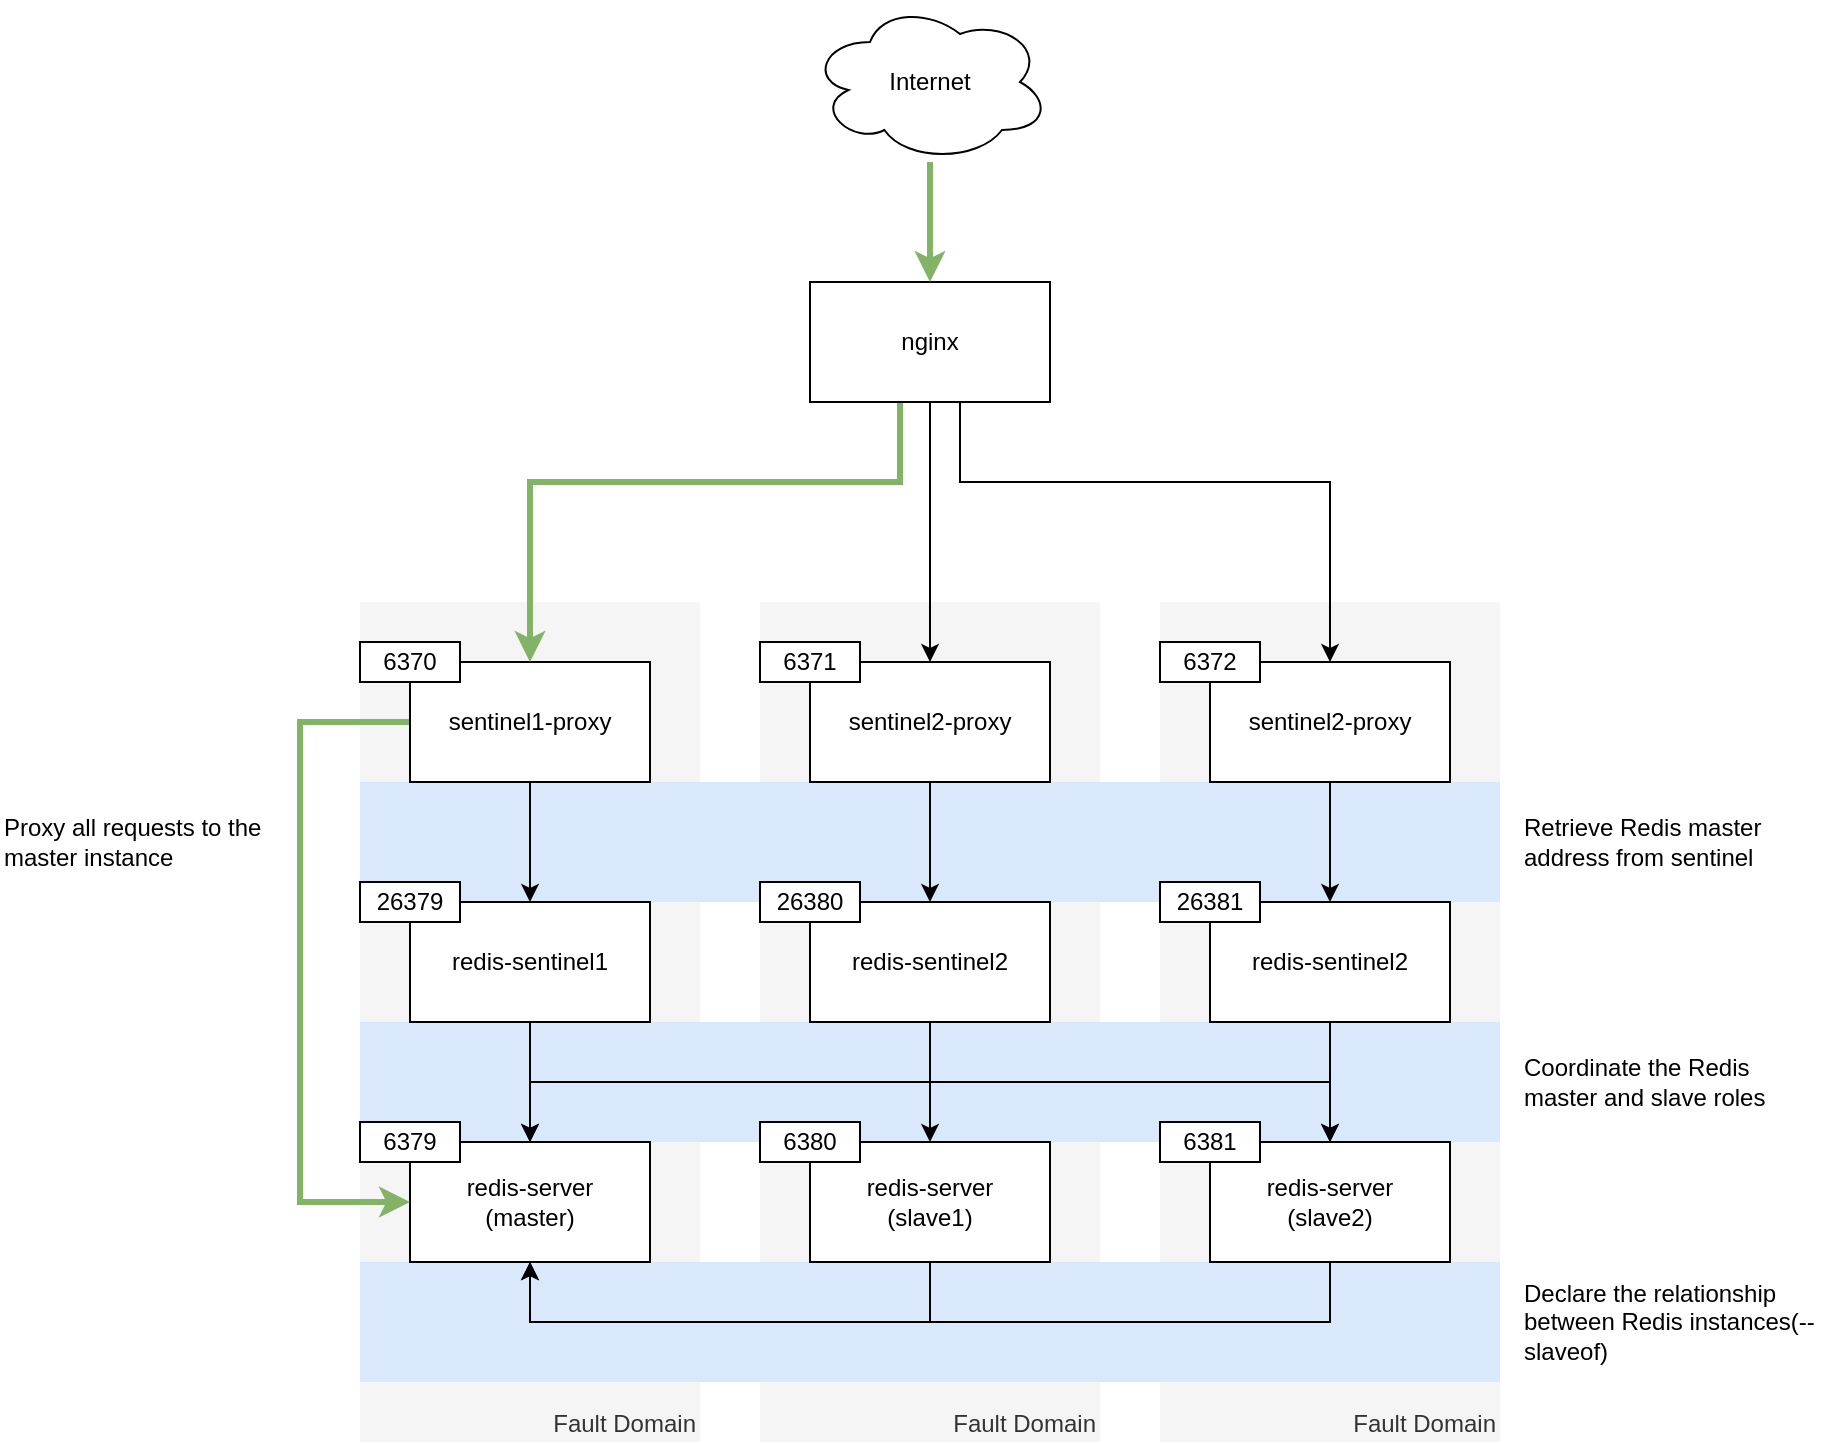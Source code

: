 <mxfile version="21.6.2" type="device">
  <diagram name="Page-1" id="yOyWiZyEu6Pyg-h-Se1W">
    <mxGraphModel dx="2688" dy="2145" grid="1" gridSize="10" guides="1" tooltips="1" connect="1" arrows="1" fold="1" page="1" pageScale="1" pageWidth="827" pageHeight="1169" math="0" shadow="0">
      <root>
        <mxCell id="0" />
        <mxCell id="1" parent="0" />
        <mxCell id="MnjoI8rfPo8MyhLpxvXZ-1" value="Fault Domain" style="rounded=0;whiteSpace=wrap;html=1;fillColor=#f5f5f5;fontColor=#333333;strokeColor=none;verticalAlign=bottom;align=right;" vertex="1" parent="1">
          <mxGeometry x="100" y="290" width="170" height="420" as="geometry" />
        </mxCell>
        <mxCell id="MnjoI8rfPo8MyhLpxvXZ-6" value="Fault Domain" style="rounded=0;whiteSpace=wrap;html=1;fillColor=#f5f5f5;fontColor=#333333;strokeColor=none;verticalAlign=bottom;align=right;" vertex="1" parent="1">
          <mxGeometry x="300" y="290" width="170" height="420" as="geometry" />
        </mxCell>
        <mxCell id="MnjoI8rfPo8MyhLpxvXZ-10" value="Fault Domain" style="rounded=0;whiteSpace=wrap;html=1;fillColor=#f5f5f5;fontColor=#333333;strokeColor=none;verticalAlign=bottom;align=right;" vertex="1" parent="1">
          <mxGeometry x="500" y="290" width="170" height="420" as="geometry" />
        </mxCell>
        <mxCell id="MnjoI8rfPo8MyhLpxvXZ-53" value="" style="rounded=0;whiteSpace=wrap;html=1;strokeColor=none;fillColor=#dae8fc;" vertex="1" parent="1">
          <mxGeometry x="100" y="620" width="570" height="60" as="geometry" />
        </mxCell>
        <mxCell id="MnjoI8rfPo8MyhLpxvXZ-49" value="" style="rounded=0;whiteSpace=wrap;html=1;strokeColor=none;fillColor=#dae8fc;" vertex="1" parent="1">
          <mxGeometry x="100" y="500" width="570" height="60" as="geometry" />
        </mxCell>
        <mxCell id="MnjoI8rfPo8MyhLpxvXZ-45" value="" style="rounded=0;whiteSpace=wrap;html=1;strokeColor=none;fillColor=#dae8fc;" vertex="1" parent="1">
          <mxGeometry x="100" y="380" width="570" height="60" as="geometry" />
        </mxCell>
        <mxCell id="MnjoI8rfPo8MyhLpxvXZ-3" value="&lt;div&gt;redis-server&lt;br&gt;&lt;/div&gt;&lt;div&gt;(master)&lt;br&gt;&lt;/div&gt;" style="rounded=0;whiteSpace=wrap;html=1;" vertex="1" parent="1">
          <mxGeometry x="125" y="560" width="120" height="60" as="geometry" />
        </mxCell>
        <mxCell id="MnjoI8rfPo8MyhLpxvXZ-30" style="edgeStyle=orthogonalEdgeStyle;rounded=0;orthogonalLoop=1;jettySize=auto;html=1;" edge="1" parent="1" source="MnjoI8rfPo8MyhLpxvXZ-4" target="MnjoI8rfPo8MyhLpxvXZ-3">
          <mxGeometry relative="1" as="geometry" />
        </mxCell>
        <mxCell id="MnjoI8rfPo8MyhLpxvXZ-47" style="edgeStyle=orthogonalEdgeStyle;rounded=0;orthogonalLoop=1;jettySize=auto;html=1;" edge="1" parent="1" source="MnjoI8rfPo8MyhLpxvXZ-4" target="MnjoI8rfPo8MyhLpxvXZ-7">
          <mxGeometry relative="1" as="geometry">
            <Array as="points">
              <mxPoint x="185" y="530" />
              <mxPoint x="385" y="530" />
            </Array>
          </mxGeometry>
        </mxCell>
        <mxCell id="MnjoI8rfPo8MyhLpxvXZ-51" style="edgeStyle=orthogonalEdgeStyle;rounded=0;orthogonalLoop=1;jettySize=auto;html=1;" edge="1" parent="1" source="MnjoI8rfPo8MyhLpxvXZ-4" target="MnjoI8rfPo8MyhLpxvXZ-11">
          <mxGeometry relative="1" as="geometry">
            <Array as="points">
              <mxPoint x="185" y="530" />
              <mxPoint x="585" y="530" />
            </Array>
          </mxGeometry>
        </mxCell>
        <mxCell id="MnjoI8rfPo8MyhLpxvXZ-4" value="redis-sentinel1" style="rounded=0;whiteSpace=wrap;html=1;" vertex="1" parent="1">
          <mxGeometry x="125" y="440" width="120" height="60" as="geometry" />
        </mxCell>
        <mxCell id="MnjoI8rfPo8MyhLpxvXZ-24" style="edgeStyle=orthogonalEdgeStyle;rounded=0;orthogonalLoop=1;jettySize=auto;html=1;" edge="1" parent="1" source="MnjoI8rfPo8MyhLpxvXZ-5" target="MnjoI8rfPo8MyhLpxvXZ-4">
          <mxGeometry relative="1" as="geometry" />
        </mxCell>
        <mxCell id="MnjoI8rfPo8MyhLpxvXZ-59" style="edgeStyle=orthogonalEdgeStyle;rounded=0;orthogonalLoop=1;jettySize=auto;html=1;fillColor=#d5e8d4;strokeColor=#82b366;strokeWidth=3;" edge="1" parent="1" source="MnjoI8rfPo8MyhLpxvXZ-5" target="MnjoI8rfPo8MyhLpxvXZ-3">
          <mxGeometry relative="1" as="geometry">
            <Array as="points">
              <mxPoint x="70" y="350" />
              <mxPoint x="70" y="590" />
            </Array>
          </mxGeometry>
        </mxCell>
        <mxCell id="MnjoI8rfPo8MyhLpxvXZ-5" value="sentinel1-proxy" style="rounded=0;whiteSpace=wrap;html=1;" vertex="1" parent="1">
          <mxGeometry x="125" y="320" width="120" height="60" as="geometry" />
        </mxCell>
        <mxCell id="MnjoI8rfPo8MyhLpxvXZ-33" style="edgeStyle=orthogonalEdgeStyle;rounded=0;orthogonalLoop=1;jettySize=auto;html=1;" edge="1" parent="1" source="MnjoI8rfPo8MyhLpxvXZ-7" target="MnjoI8rfPo8MyhLpxvXZ-3">
          <mxGeometry relative="1" as="geometry">
            <Array as="points">
              <mxPoint x="385" y="650" />
              <mxPoint x="185" y="650" />
            </Array>
          </mxGeometry>
        </mxCell>
        <mxCell id="MnjoI8rfPo8MyhLpxvXZ-7" value="&lt;div&gt;redis-server&lt;br&gt;&lt;/div&gt;&lt;div&gt;(slave1)&lt;br&gt;&lt;/div&gt;" style="rounded=0;whiteSpace=wrap;html=1;" vertex="1" parent="1">
          <mxGeometry x="325" y="560" width="120" height="60" as="geometry" />
        </mxCell>
        <mxCell id="MnjoI8rfPo8MyhLpxvXZ-31" style="edgeStyle=orthogonalEdgeStyle;rounded=0;orthogonalLoop=1;jettySize=auto;html=1;" edge="1" parent="1" source="MnjoI8rfPo8MyhLpxvXZ-8" target="MnjoI8rfPo8MyhLpxvXZ-3">
          <mxGeometry relative="1" as="geometry">
            <Array as="points">
              <mxPoint x="385" y="530" />
              <mxPoint x="185" y="530" />
            </Array>
          </mxGeometry>
        </mxCell>
        <mxCell id="MnjoI8rfPo8MyhLpxvXZ-8" value="redis-sentinel2" style="rounded=0;whiteSpace=wrap;html=1;" vertex="1" parent="1">
          <mxGeometry x="325" y="440" width="120" height="60" as="geometry" />
        </mxCell>
        <mxCell id="MnjoI8rfPo8MyhLpxvXZ-26" style="edgeStyle=orthogonalEdgeStyle;rounded=0;orthogonalLoop=1;jettySize=auto;html=1;" edge="1" parent="1" source="MnjoI8rfPo8MyhLpxvXZ-9" target="MnjoI8rfPo8MyhLpxvXZ-8">
          <mxGeometry relative="1" as="geometry" />
        </mxCell>
        <mxCell id="MnjoI8rfPo8MyhLpxvXZ-9" value="sentinel2-proxy" style="rounded=0;whiteSpace=wrap;html=1;" vertex="1" parent="1">
          <mxGeometry x="325" y="320" width="120" height="60" as="geometry" />
        </mxCell>
        <mxCell id="MnjoI8rfPo8MyhLpxvXZ-34" style="edgeStyle=orthogonalEdgeStyle;rounded=0;orthogonalLoop=1;jettySize=auto;html=1;" edge="1" parent="1" source="MnjoI8rfPo8MyhLpxvXZ-11" target="MnjoI8rfPo8MyhLpxvXZ-3">
          <mxGeometry relative="1" as="geometry">
            <Array as="points">
              <mxPoint x="585" y="650" />
              <mxPoint x="185" y="650" />
            </Array>
          </mxGeometry>
        </mxCell>
        <mxCell id="MnjoI8rfPo8MyhLpxvXZ-11" value="&lt;div&gt;redis-server&lt;br&gt;&lt;/div&gt;&lt;div&gt;(slave2)&lt;br&gt;&lt;/div&gt;" style="rounded=0;whiteSpace=wrap;html=1;" vertex="1" parent="1">
          <mxGeometry x="525" y="560" width="120" height="60" as="geometry" />
        </mxCell>
        <mxCell id="MnjoI8rfPo8MyhLpxvXZ-48" style="edgeStyle=orthogonalEdgeStyle;rounded=0;orthogonalLoop=1;jettySize=auto;html=1;" edge="1" parent="1" source="MnjoI8rfPo8MyhLpxvXZ-12" target="MnjoI8rfPo8MyhLpxvXZ-11">
          <mxGeometry relative="1" as="geometry" />
        </mxCell>
        <mxCell id="MnjoI8rfPo8MyhLpxvXZ-12" value="redis-sentinel2" style="rounded=0;whiteSpace=wrap;html=1;" vertex="1" parent="1">
          <mxGeometry x="525" y="440" width="120" height="60" as="geometry" />
        </mxCell>
        <mxCell id="MnjoI8rfPo8MyhLpxvXZ-28" style="edgeStyle=orthogonalEdgeStyle;rounded=0;orthogonalLoop=1;jettySize=auto;html=1;" edge="1" parent="1" source="MnjoI8rfPo8MyhLpxvXZ-13" target="MnjoI8rfPo8MyhLpxvXZ-12">
          <mxGeometry relative="1" as="geometry" />
        </mxCell>
        <mxCell id="MnjoI8rfPo8MyhLpxvXZ-13" value="sentinel2-proxy" style="rounded=0;whiteSpace=wrap;html=1;" vertex="1" parent="1">
          <mxGeometry x="525" y="320" width="120" height="60" as="geometry" />
        </mxCell>
        <mxCell id="MnjoI8rfPo8MyhLpxvXZ-16" style="edgeStyle=orthogonalEdgeStyle;rounded=0;orthogonalLoop=1;jettySize=auto;html=1;fillColor=#d5e8d4;strokeColor=#82b366;strokeWidth=3;" edge="1" parent="1" source="MnjoI8rfPo8MyhLpxvXZ-15" target="MnjoI8rfPo8MyhLpxvXZ-5">
          <mxGeometry relative="1" as="geometry">
            <Array as="points">
              <mxPoint x="370" y="230" />
              <mxPoint x="185" y="230" />
            </Array>
          </mxGeometry>
        </mxCell>
        <mxCell id="MnjoI8rfPo8MyhLpxvXZ-17" style="edgeStyle=orthogonalEdgeStyle;rounded=0;orthogonalLoop=1;jettySize=auto;html=1;" edge="1" parent="1" source="MnjoI8rfPo8MyhLpxvXZ-15" target="MnjoI8rfPo8MyhLpxvXZ-9">
          <mxGeometry relative="1" as="geometry" />
        </mxCell>
        <mxCell id="MnjoI8rfPo8MyhLpxvXZ-18" style="edgeStyle=orthogonalEdgeStyle;rounded=0;orthogonalLoop=1;jettySize=auto;html=1;" edge="1" parent="1" source="MnjoI8rfPo8MyhLpxvXZ-15" target="MnjoI8rfPo8MyhLpxvXZ-13">
          <mxGeometry relative="1" as="geometry">
            <Array as="points">
              <mxPoint x="400" y="230" />
              <mxPoint x="585" y="230" />
            </Array>
          </mxGeometry>
        </mxCell>
        <mxCell id="MnjoI8rfPo8MyhLpxvXZ-15" value="nginx" style="rounded=0;whiteSpace=wrap;html=1;" vertex="1" parent="1">
          <mxGeometry x="325" y="130" width="120" height="60" as="geometry" />
        </mxCell>
        <mxCell id="MnjoI8rfPo8MyhLpxvXZ-20" style="edgeStyle=orthogonalEdgeStyle;rounded=0;orthogonalLoop=1;jettySize=auto;html=1;fillColor=#d5e8d4;strokeColor=#82b366;strokeWidth=3;" edge="1" parent="1" source="MnjoI8rfPo8MyhLpxvXZ-19" target="MnjoI8rfPo8MyhLpxvXZ-15">
          <mxGeometry relative="1" as="geometry" />
        </mxCell>
        <mxCell id="MnjoI8rfPo8MyhLpxvXZ-19" value="Internet" style="ellipse;shape=cloud;whiteSpace=wrap;html=1;" vertex="1" parent="1">
          <mxGeometry x="325" y="-10" width="120" height="80" as="geometry" />
        </mxCell>
        <mxCell id="MnjoI8rfPo8MyhLpxvXZ-35" value="6379" style="text;html=1;align=center;verticalAlign=middle;whiteSpace=wrap;rounded=0;fillColor=default;strokeColor=default;" vertex="1" parent="1">
          <mxGeometry x="100" y="550" width="50" height="20" as="geometry" />
        </mxCell>
        <mxCell id="MnjoI8rfPo8MyhLpxvXZ-37" value="6380" style="text;html=1;align=center;verticalAlign=middle;whiteSpace=wrap;rounded=0;fillColor=default;strokeColor=default;" vertex="1" parent="1">
          <mxGeometry x="300" y="550" width="50" height="20" as="geometry" />
        </mxCell>
        <mxCell id="MnjoI8rfPo8MyhLpxvXZ-38" value="6381" style="text;html=1;align=center;verticalAlign=middle;whiteSpace=wrap;rounded=0;fillColor=default;strokeColor=default;" vertex="1" parent="1">
          <mxGeometry x="500" y="550" width="50" height="20" as="geometry" />
        </mxCell>
        <mxCell id="MnjoI8rfPo8MyhLpxvXZ-39" value="26381" style="text;html=1;align=center;verticalAlign=middle;whiteSpace=wrap;rounded=0;fillColor=default;strokeColor=default;" vertex="1" parent="1">
          <mxGeometry x="500" y="430" width="50" height="20" as="geometry" />
        </mxCell>
        <mxCell id="MnjoI8rfPo8MyhLpxvXZ-40" value="26380" style="text;html=1;align=center;verticalAlign=middle;whiteSpace=wrap;rounded=0;fillColor=default;strokeColor=default;" vertex="1" parent="1">
          <mxGeometry x="300" y="430" width="50" height="20" as="geometry" />
        </mxCell>
        <mxCell id="MnjoI8rfPo8MyhLpxvXZ-41" value="26379" style="text;html=1;align=center;verticalAlign=middle;whiteSpace=wrap;rounded=0;fillColor=default;strokeColor=default;" vertex="1" parent="1">
          <mxGeometry x="100" y="430" width="50" height="20" as="geometry" />
        </mxCell>
        <mxCell id="MnjoI8rfPo8MyhLpxvXZ-42" value="6370" style="text;html=1;align=center;verticalAlign=middle;whiteSpace=wrap;rounded=0;fillColor=default;strokeColor=default;" vertex="1" parent="1">
          <mxGeometry x="100" y="310" width="50" height="20" as="geometry" />
        </mxCell>
        <mxCell id="MnjoI8rfPo8MyhLpxvXZ-43" value="6371" style="text;html=1;align=center;verticalAlign=middle;whiteSpace=wrap;rounded=0;fillColor=default;strokeColor=default;" vertex="1" parent="1">
          <mxGeometry x="300" y="310" width="50" height="20" as="geometry" />
        </mxCell>
        <mxCell id="MnjoI8rfPo8MyhLpxvXZ-44" value="6372" style="text;html=1;align=center;verticalAlign=middle;whiteSpace=wrap;rounded=0;fillColor=default;strokeColor=default;" vertex="1" parent="1">
          <mxGeometry x="500" y="310" width="50" height="20" as="geometry" />
        </mxCell>
        <mxCell id="MnjoI8rfPo8MyhLpxvXZ-46" value="Retrieve Redis master address from sentinel" style="text;html=1;strokeColor=none;fillColor=none;align=left;verticalAlign=middle;whiteSpace=wrap;rounded=0;" vertex="1" parent="1">
          <mxGeometry x="680" y="380" width="150" height="60" as="geometry" />
        </mxCell>
        <mxCell id="MnjoI8rfPo8MyhLpxvXZ-52" value="Coordinate the Redis master and slave roles" style="text;html=1;strokeColor=none;fillColor=none;align=left;verticalAlign=middle;whiteSpace=wrap;rounded=0;" vertex="1" parent="1">
          <mxGeometry x="680" y="500" width="150" height="60" as="geometry" />
        </mxCell>
        <mxCell id="MnjoI8rfPo8MyhLpxvXZ-54" value="Declare the relationship between Redis instances(--slaveof)" style="text;html=1;strokeColor=none;fillColor=none;align=left;verticalAlign=middle;whiteSpace=wrap;rounded=0;" vertex="1" parent="1">
          <mxGeometry x="680" y="620" width="150" height="60" as="geometry" />
        </mxCell>
        <mxCell id="MnjoI8rfPo8MyhLpxvXZ-60" value="Proxy all requests to the master instance" style="text;html=1;strokeColor=none;fillColor=none;align=left;verticalAlign=middle;whiteSpace=wrap;rounded=0;" vertex="1" parent="1">
          <mxGeometry x="-80" y="380" width="140" height="60" as="geometry" />
        </mxCell>
      </root>
    </mxGraphModel>
  </diagram>
</mxfile>
